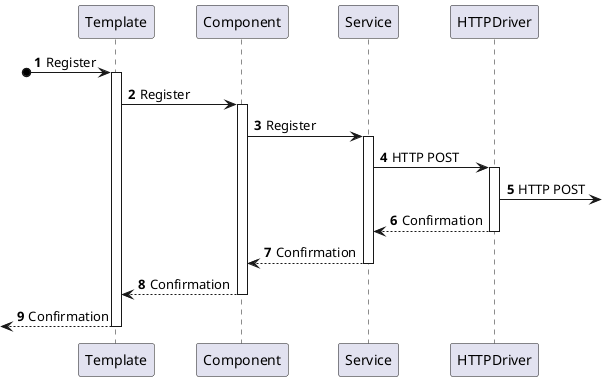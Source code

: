 @startuml ProcessView

autonumber

participant Template
participant Component
participant Service
participant HTTPDriver


?o->Template: Register
activate Template

Template->Component: Register
activate Component

Component->Service: Register
activate Service

Service->HTTPDriver: HTTP POST
activate HTTPDriver

HTTPDriver -> : HTTP POST

HTTPDriver --> Service: Confirmation
deactivate HTTPDriver

Service --> Component: Confirmation
deactivate Service

Component --> Template: Confirmation
deactivate Component

<-- Template: Confirmation

deactivate Template
@enduml
